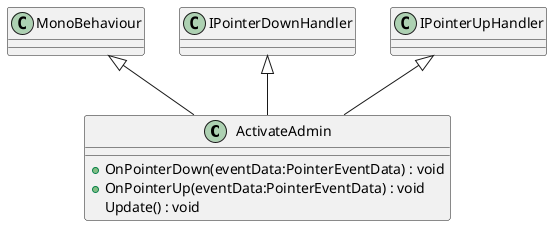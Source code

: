 @startuml
class ActivateAdmin {
    + OnPointerDown(eventData:PointerEventData) : void
    + OnPointerUp(eventData:PointerEventData) : void
    Update() : void
}
MonoBehaviour <|-- ActivateAdmin
IPointerDownHandler <|-- ActivateAdmin
IPointerUpHandler <|-- ActivateAdmin
@enduml
